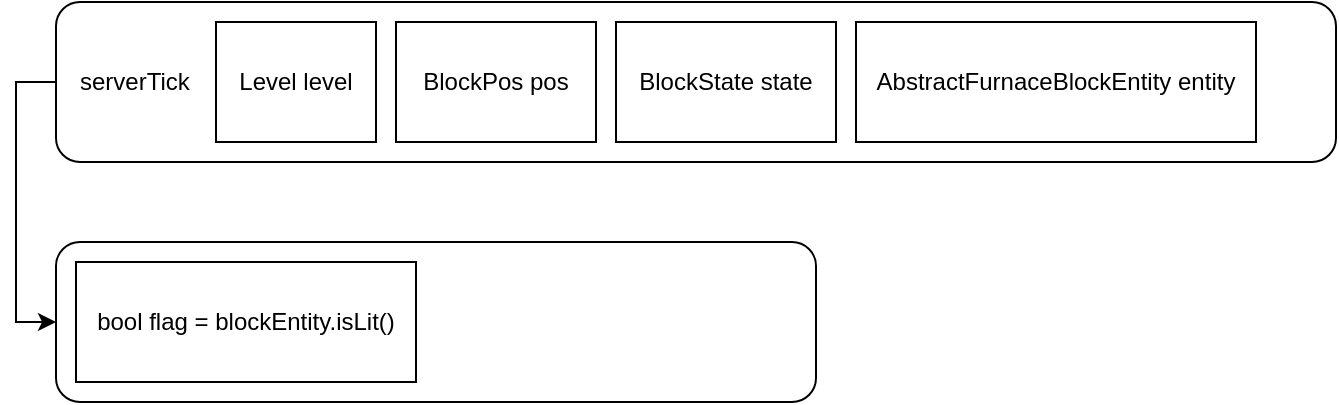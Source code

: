 <mxfile version="24.8.6">
  <diagram name="Page-1" id="V7viz3ze6376R14pwsg0">
    <mxGraphModel dx="834" dy="1622" grid="1" gridSize="10" guides="1" tooltips="1" connect="1" arrows="1" fold="1" page="1" pageScale="1" pageWidth="827" pageHeight="1169" math="0" shadow="0">
      <root>
        <mxCell id="0" />
        <mxCell id="1" parent="0" />
        <mxCell id="mZ_fZpk5rEdM5yTnIARf-12" style="edgeStyle=orthogonalEdgeStyle;rounded=0;orthogonalLoop=1;jettySize=auto;html=1;exitX=0;exitY=0.5;exitDx=0;exitDy=0;entryX=0;entryY=0.5;entryDx=0;entryDy=0;" edge="1" parent="1" source="mZ_fZpk5rEdM5yTnIARf-5" target="mZ_fZpk5rEdM5yTnIARf-11">
          <mxGeometry relative="1" as="geometry" />
        </mxCell>
        <mxCell id="mZ_fZpk5rEdM5yTnIARf-5" value="&lt;div&gt;serverTick&lt;/div&gt;" style="rounded=1;whiteSpace=wrap;html=1;align=left;spacingLeft=10;" vertex="1" parent="1">
          <mxGeometry x="40" y="40" width="640" height="80" as="geometry" />
        </mxCell>
        <mxCell id="mZ_fZpk5rEdM5yTnIARf-6" value="Level level" style="rounded=0;whiteSpace=wrap;html=1;" vertex="1" parent="1">
          <mxGeometry x="120" y="50" width="80" height="60" as="geometry" />
        </mxCell>
        <mxCell id="mZ_fZpk5rEdM5yTnIARf-7" value="BlockPos pos" style="rounded=0;whiteSpace=wrap;html=1;" vertex="1" parent="1">
          <mxGeometry x="210" y="50" width="100" height="60" as="geometry" />
        </mxCell>
        <mxCell id="mZ_fZpk5rEdM5yTnIARf-8" value="BlockState state" style="rounded=0;whiteSpace=wrap;html=1;" vertex="1" parent="1">
          <mxGeometry x="320" y="50" width="110" height="60" as="geometry" />
        </mxCell>
        <mxCell id="mZ_fZpk5rEdM5yTnIARf-9" value="AbstractFurnaceBlockEntity entity" style="rounded=0;whiteSpace=wrap;html=1;" vertex="1" parent="1">
          <mxGeometry x="440" y="50" width="200" height="60" as="geometry" />
        </mxCell>
        <mxCell id="mZ_fZpk5rEdM5yTnIARf-11" value="" style="rounded=1;whiteSpace=wrap;html=1;" vertex="1" parent="1">
          <mxGeometry x="40" y="160" width="380" height="80" as="geometry" />
        </mxCell>
        <mxCell id="mZ_fZpk5rEdM5yTnIARf-13" value="bool flag = blockEntity.isLit()" style="rounded=0;whiteSpace=wrap;html=1;" vertex="1" parent="1">
          <mxGeometry x="50" y="170" width="170" height="60" as="geometry" />
        </mxCell>
      </root>
    </mxGraphModel>
  </diagram>
</mxfile>

